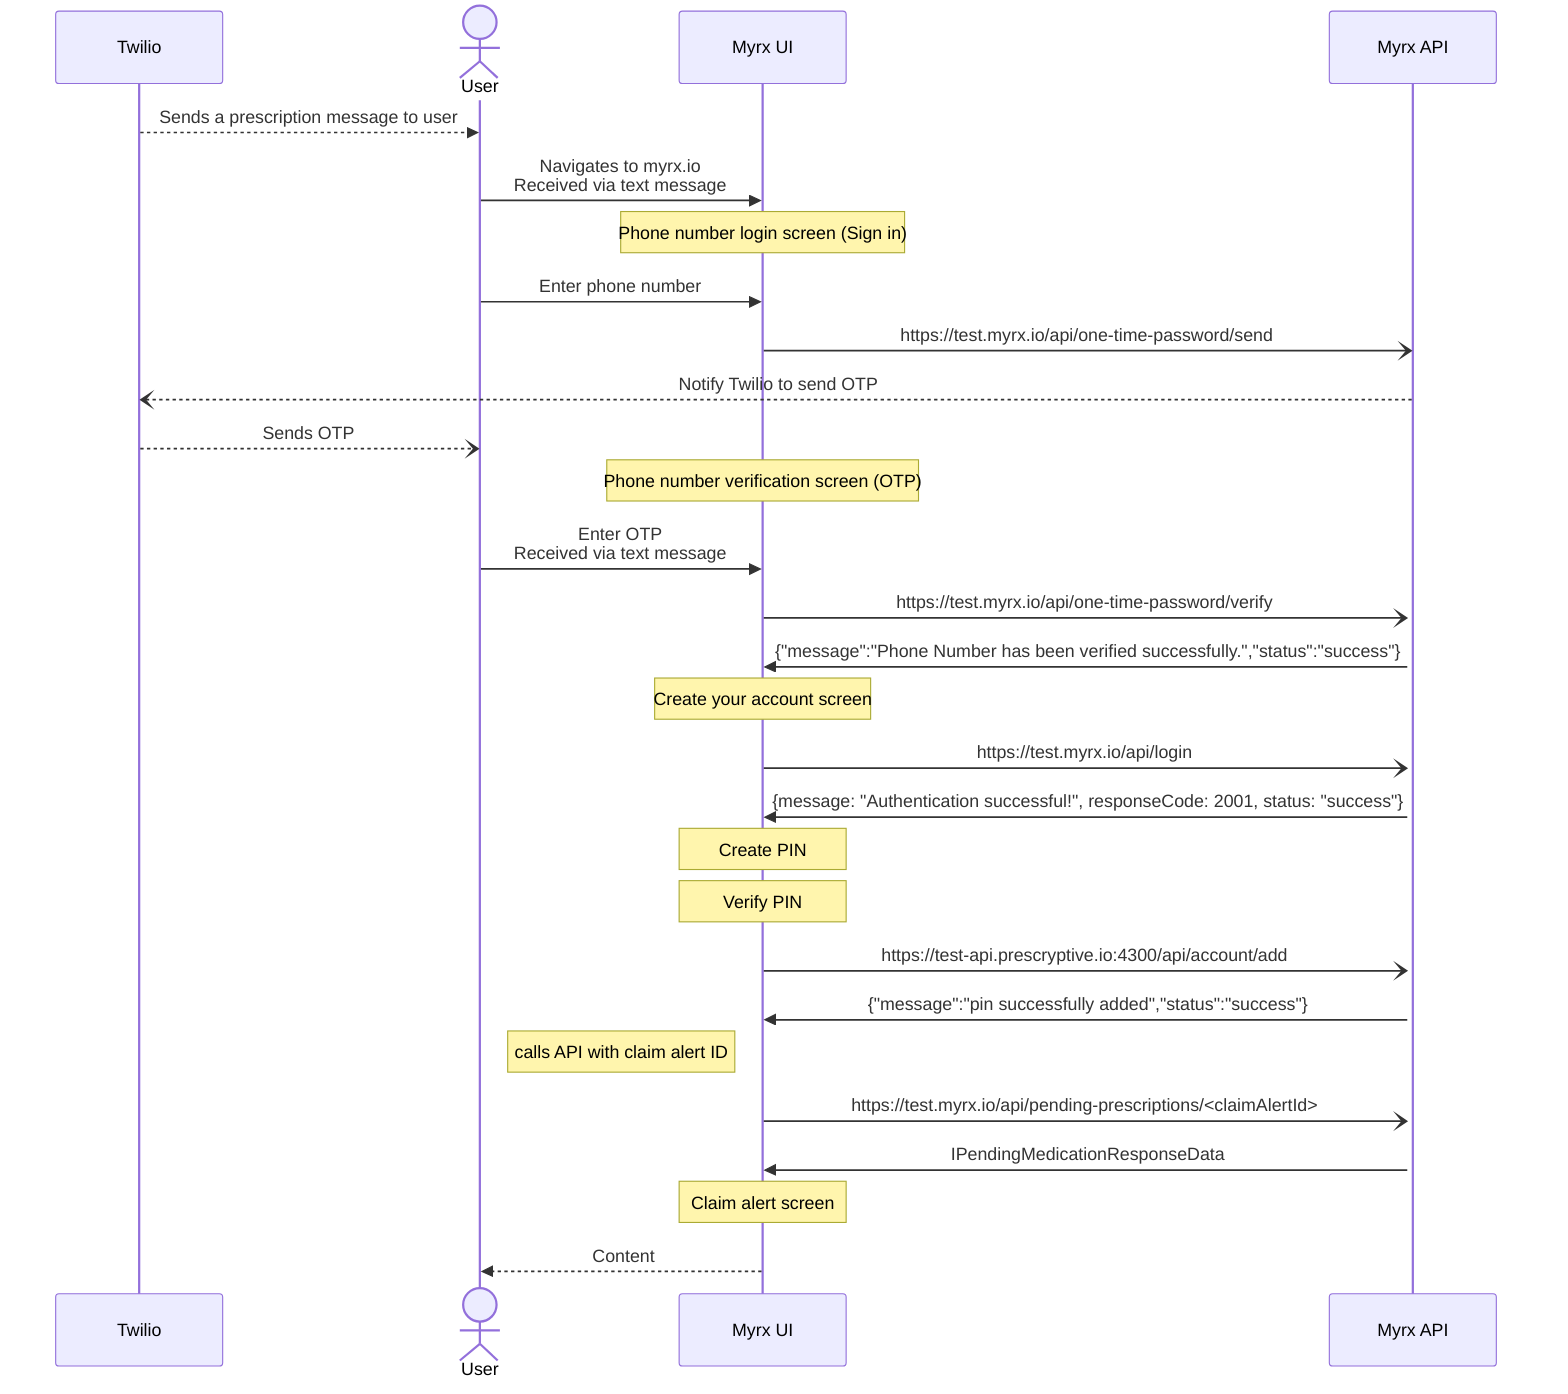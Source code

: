 sequenceDiagram
    Participant Twilio
    Actor User
    Twilio-->>User: Sends a prescription message to user
    User->>Myrx UI: Navigates to myrx.io <br/> Received via text message 
    Note over Myrx UI: Phone number login screen (Sign in)
    User->>Myrx UI: Enter phone number
    Myrx UI-)Myrx API: https://test.myrx.io/api/one-time-password/send
    Myrx API --)Twilio: Notify Twilio to send OTP
    Twilio --) User: Sends OTP
     Note over Myrx UI: Phone number verification screen (OTP)
    User ->>Myrx UI: Enter OTP <br/>Received via text message
    Myrx UI-)+Myrx API:https://test.myrx.io/api/one-time-password/verify
    Myrx API->>Myrx UI:{"message":"Phone Number has been verified successfully.","status":"success"}
    Note over Myrx UI: Create your account screen
    Myrx UI-)Myrx API: https://test.myrx.io/api/login
    Myrx API->>Myrx UI: {message: "Authentication successful!", responseCode: 2001, status: "success"}
    Note over Myrx UI: Create PIN
    Note over Myrx UI: Verify PIN
    Myrx UI-)Myrx API: https://test-api.prescryptive.io:4300/api/account/add
    Myrx API->>Myrx UI: {"message":"pin successfully added","status":"success"}
     Note left of Myrx UI: calls API with claim alert ID
    Myrx UI-)Myrx API: https://test.myrx.io/api/pending-prescriptions/<claimAlertId>
    Myrx API->>Myrx UI: IPendingMedicationResponseData
    Note over Myrx UI: Claim alert screen
    Myrx UI-->>User : Content